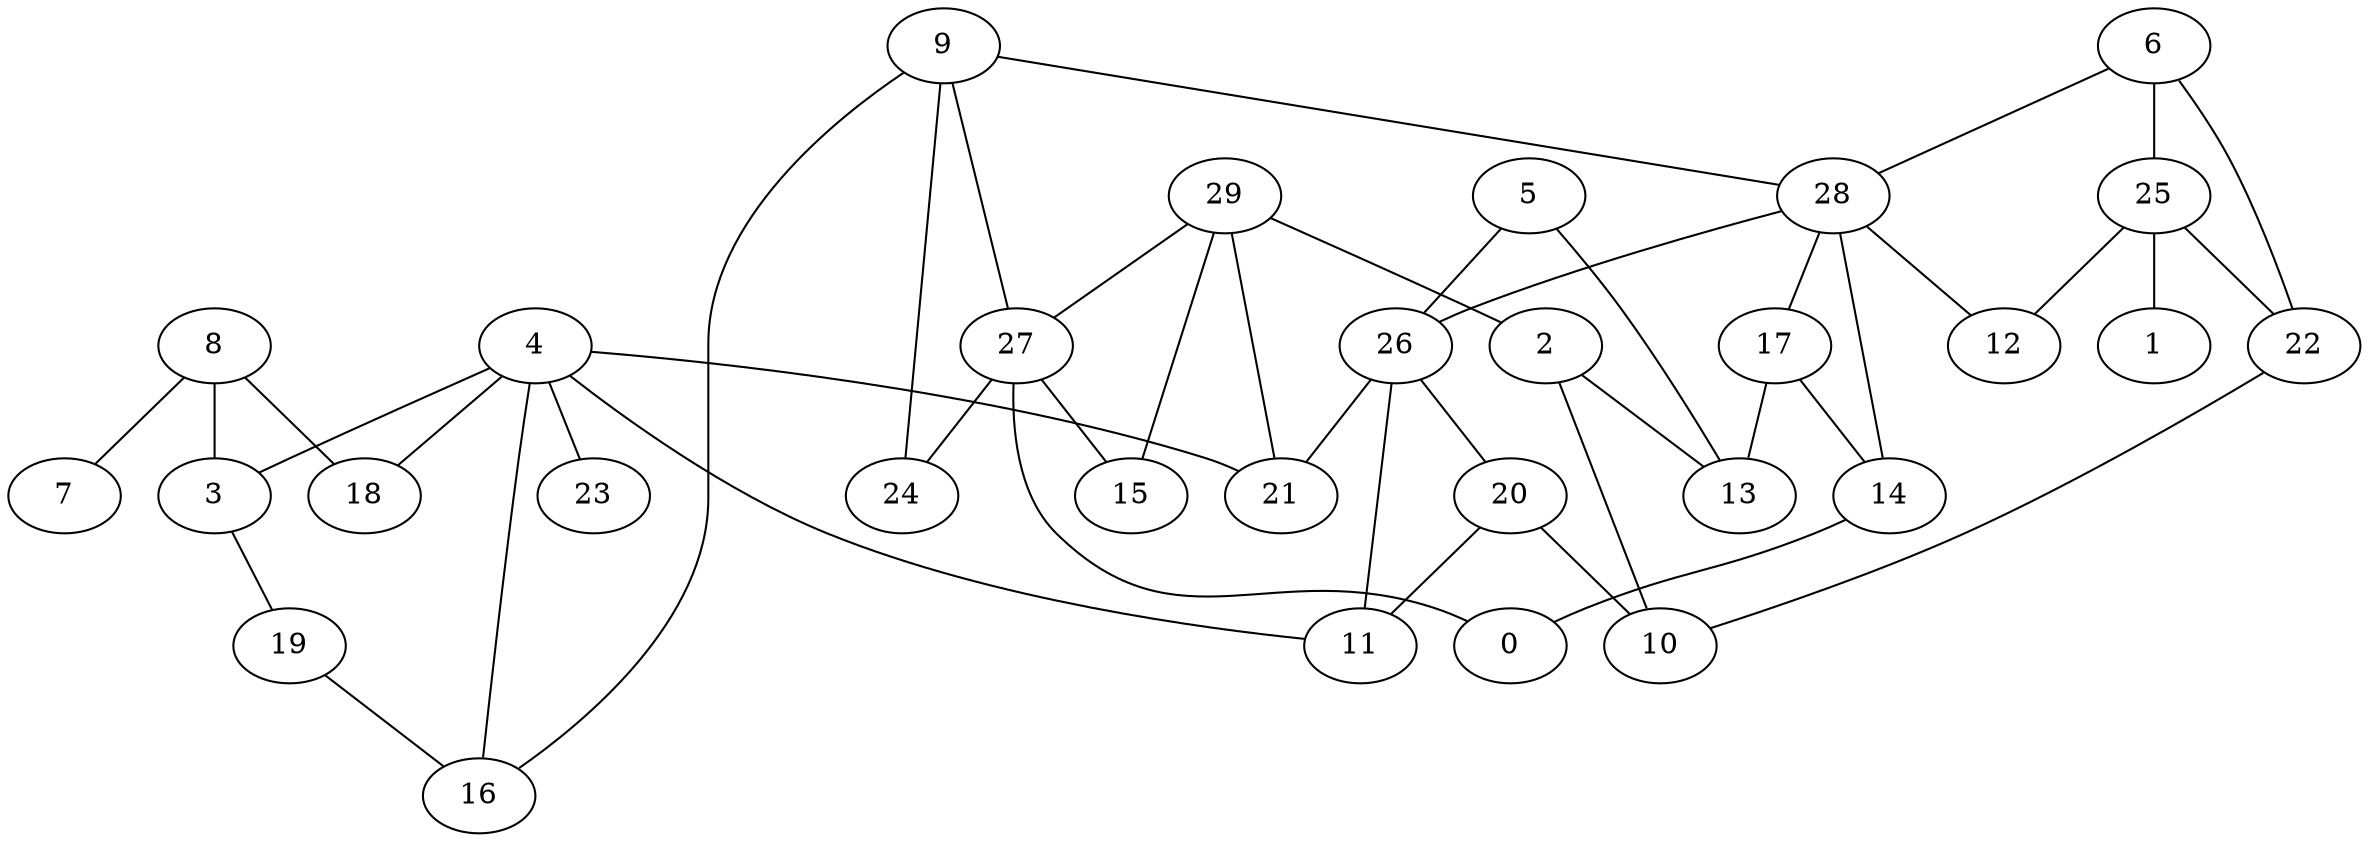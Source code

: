digraph GG_graph {

subgraph G_graph {
edge [color = black]
"8" -> "7" [dir = none]
"8" -> "18" [dir = none]
"8" -> "3" [dir = none]
"29" -> "15" [dir = none]
"29" -> "21" [dir = none]
"4" -> "23" [dir = none]
"4" -> "3" [dir = none]
"4" -> "21" [dir = none]
"9" -> "16" [dir = none]
"9" -> "27" [dir = none]
"9" -> "28" [dir = none]
"28" -> "17" [dir = none]
"28" -> "12" [dir = none]
"28" -> "26" [dir = none]
"17" -> "14" [dir = none]
"5" -> "13" [dir = none]
"5" -> "26" [dir = none]
"20" -> "10" [dir = none]
"26" -> "20" [dir = none]
"26" -> "11" [dir = none]
"26" -> "21" [dir = none]
"25" -> "1" [dir = none]
"25" -> "22" [dir = none]
"25" -> "12" [dir = none]
"2" -> "13" [dir = none]
"27" -> "0" [dir = none]
"27" -> "24" [dir = none]
"19" -> "16" [dir = none]
"6" -> "22" [dir = none]
"28" -> "14" [dir = none]
"4" -> "11" [dir = none]
"14" -> "0" [dir = none]
"2" -> "10" [dir = none]
"4" -> "18" [dir = none]
"22" -> "10" [dir = none]
"9" -> "24" [dir = none]
"29" -> "2" [dir = none]
"29" -> "27" [dir = none]
"20" -> "11" [dir = none]
"3" -> "19" [dir = none]
"27" -> "15" [dir = none]
"6" -> "25" [dir = none]
"4" -> "16" [dir = none]
"17" -> "13" [dir = none]
"6" -> "28" [dir = none]
}

}

